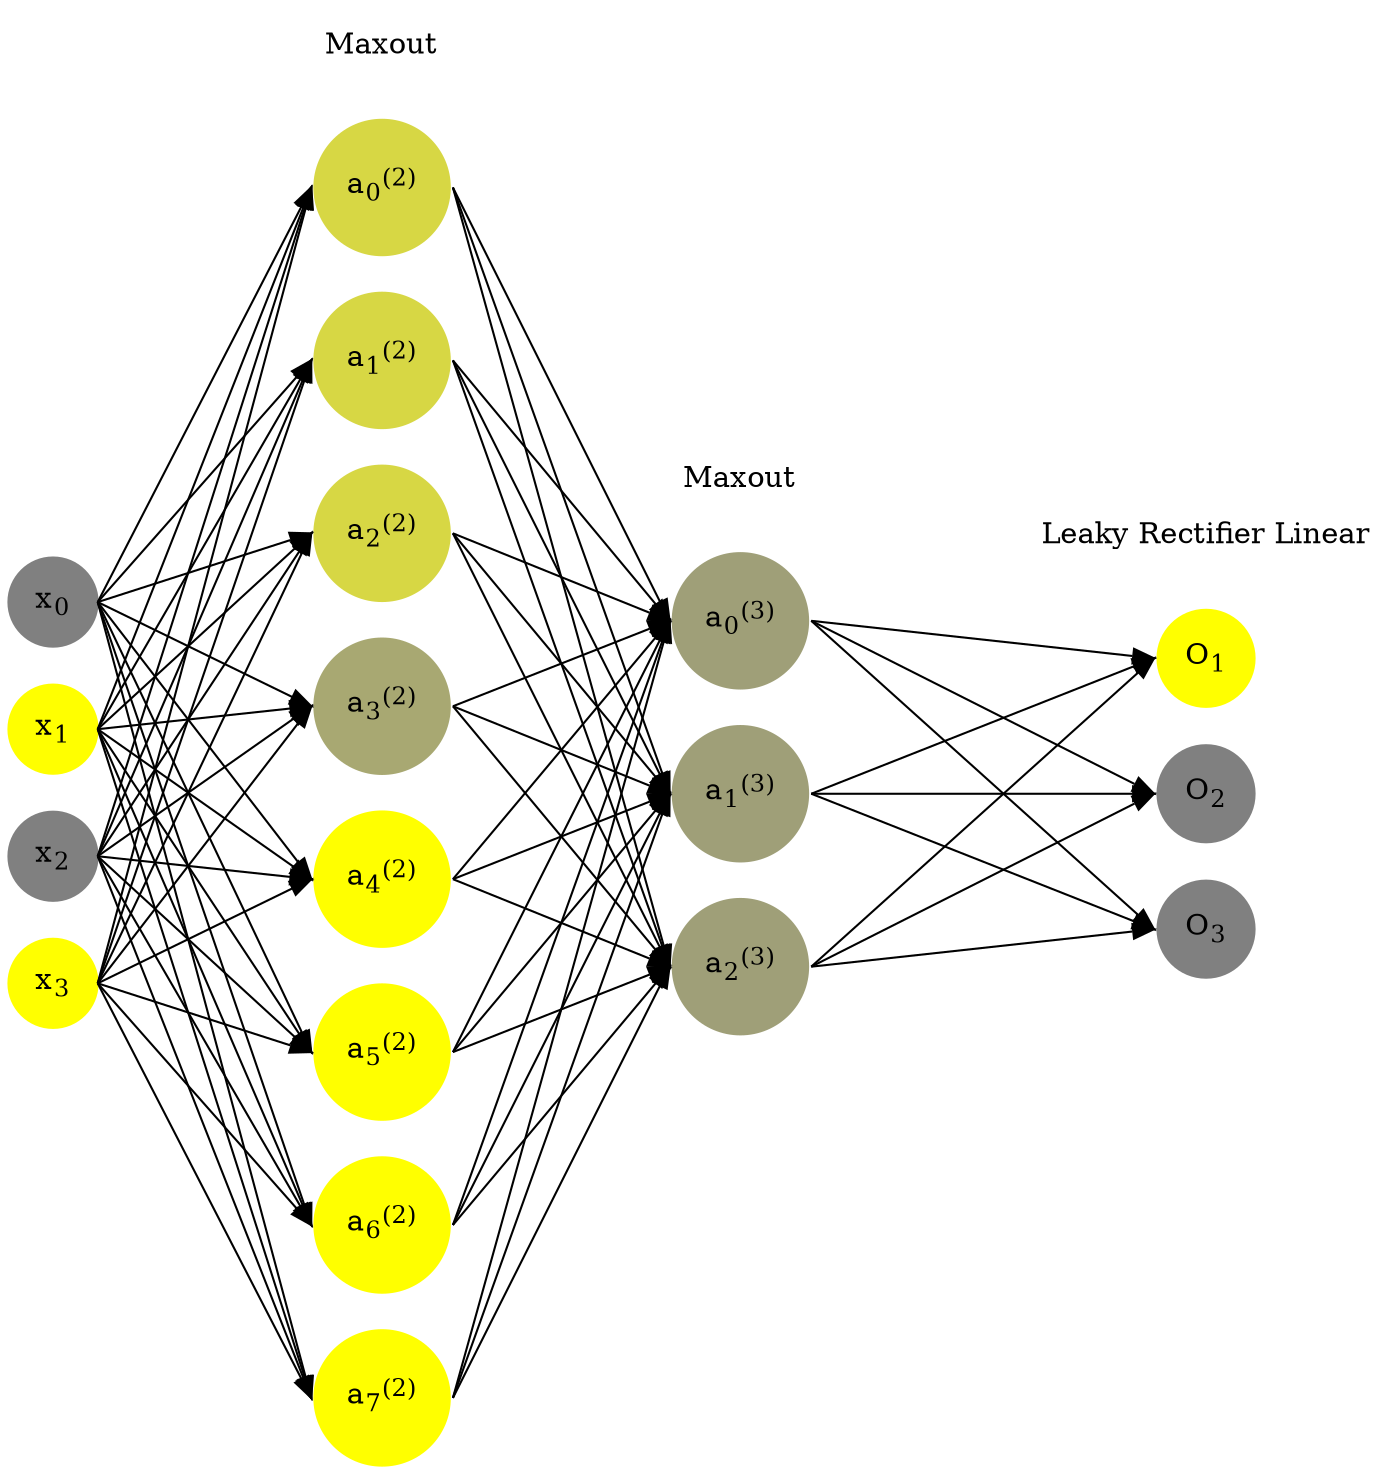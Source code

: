 digraph G {
	rankdir = LR;
	splines=false;
	edge[style=invis];
	ranksep= 1.4;
	{
	node [shape=circle, color="0.1667, 0.0, 0.5", style=filled, fillcolor="0.1667, 0.0, 0.5"];
	x0 [label=<x<sub>0</sub>>];
	}
	{
	node [shape=circle, color="0.1667, 1.0, 1.0", style=filled, fillcolor="0.1667, 1.0, 1.0"];
	x1 [label=<x<sub>1</sub>>];
	}
	{
	node [shape=circle, color="0.1667, 0.0, 0.5", style=filled, fillcolor="0.1667, 0.0, 0.5"];
	x2 [label=<x<sub>2</sub>>];
	}
	{
	node [shape=circle, color="0.1667, 1.0, 1.0", style=filled, fillcolor="0.1667, 1.0, 1.0"];
	x3 [label=<x<sub>3</sub>>];
	}
	{
	node [shape=circle, color="0.1667, 0.683681, 0.841840", style=filled, fillcolor="0.1667, 0.683681, 0.841840"];
	a02 [label=<a<sub>0</sub><sup>(2)</sup>>];
	}
	{
	node [shape=circle, color="0.1667, 0.683681, 0.841840", style=filled, fillcolor="0.1667, 0.683681, 0.841840"];
	a12 [label=<a<sub>1</sub><sup>(2)</sup>>];
	}
	{
	node [shape=circle, color="0.1667, 0.683681, 0.841840", style=filled, fillcolor="0.1667, 0.683681, 0.841840"];
	a22 [label=<a<sub>2</sub><sup>(2)</sup>>];
	}
	{
	node [shape=circle, color="0.1667, 0.319117, 0.659558", style=filled, fillcolor="0.1667, 0.319117, 0.659558"];
	a32 [label=<a<sub>3</sub><sup>(2)</sup>>];
	}
	{
	node [shape=circle, color="0.1667, 1.280329, 1.140165", style=filled, fillcolor="0.1667, 1.280329, 1.140165"];
	a42 [label=<a<sub>4</sub><sup>(2)</sup>>];
	}
	{
	node [shape=circle, color="0.1667, 1.280329, 1.140165", style=filled, fillcolor="0.1667, 1.280329, 1.140165"];
	a52 [label=<a<sub>5</sub><sup>(2)</sup>>];
	}
	{
	node [shape=circle, color="0.1667, 1.280329, 1.140165", style=filled, fillcolor="0.1667, 1.280329, 1.140165"];
	a62 [label=<a<sub>6</sub><sup>(2)</sup>>];
	}
	{
	node [shape=circle, color="0.1667, 1.280329, 1.140165", style=filled, fillcolor="0.1667, 1.280329, 1.140165"];
	a72 [label=<a<sub>7</sub><sup>(2)</sup>>];
	}
	{
	node [shape=circle, color="0.1667, 0.247666, 0.623833", style=filled, fillcolor="0.1667, 0.247666, 0.623833"];
	a03 [label=<a<sub>0</sub><sup>(3)</sup>>];
	}
	{
	node [shape=circle, color="0.1667, 0.247666, 0.623833", style=filled, fillcolor="0.1667, 0.247666, 0.623833"];
	a13 [label=<a<sub>1</sub><sup>(3)</sup>>];
	}
	{
	node [shape=circle, color="0.1667, 0.247666, 0.623833", style=filled, fillcolor="0.1667, 0.247666, 0.623833"];
	a23 [label=<a<sub>2</sub><sup>(3)</sup>>];
	}
	{
	node [shape=circle, color="0.1667, 1.0, 1.0", style=filled, fillcolor="0.1667, 1.0, 1.0"];
	O1 [label=<O<sub>1</sub>>];
	}
	{
	node [shape=circle, color="0.1667, 0.0, 0.5", style=filled, fillcolor="0.1667, 0.0, 0.5"];
	O2 [label=<O<sub>2</sub>>];
	}
	{
	node [shape=circle, color="0.1667, 0.0, 0.5", style=filled, fillcolor="0.1667, 0.0, 0.5"];
	O3 [label=<O<sub>3</sub>>];
	}
	{
	rank=same;
	x0->x1->x2->x3;
	}
	{
	rank=same;
	a02->a12->a22->a32->a42->a52->a62->a72;
	}
	{
	rank=same;
	a03->a13->a23;
	}
	{
	rank=same;
	O1->O2->O3;
	}
	l1 [shape=plaintext,label="Maxout"];
	l1->a02;
	{rank=same; l1;a02};
	l2 [shape=plaintext,label="Maxout"];
	l2->a03;
	{rank=same; l2;a03};
	l3 [shape=plaintext,label="Leaky Rectifier Linear"];
	l3->O1;
	{rank=same; l3;O1};
edge[style=solid, tailport=e, headport=w];
	{x0;x1;x2;x3} -> {a02;a12;a22;a32;a42;a52;a62;a72};
	{a02;a12;a22;a32;a42;a52;a62;a72} -> {a03;a13;a23};
	{a03;a13;a23} -> {O1,O2,O3};
}